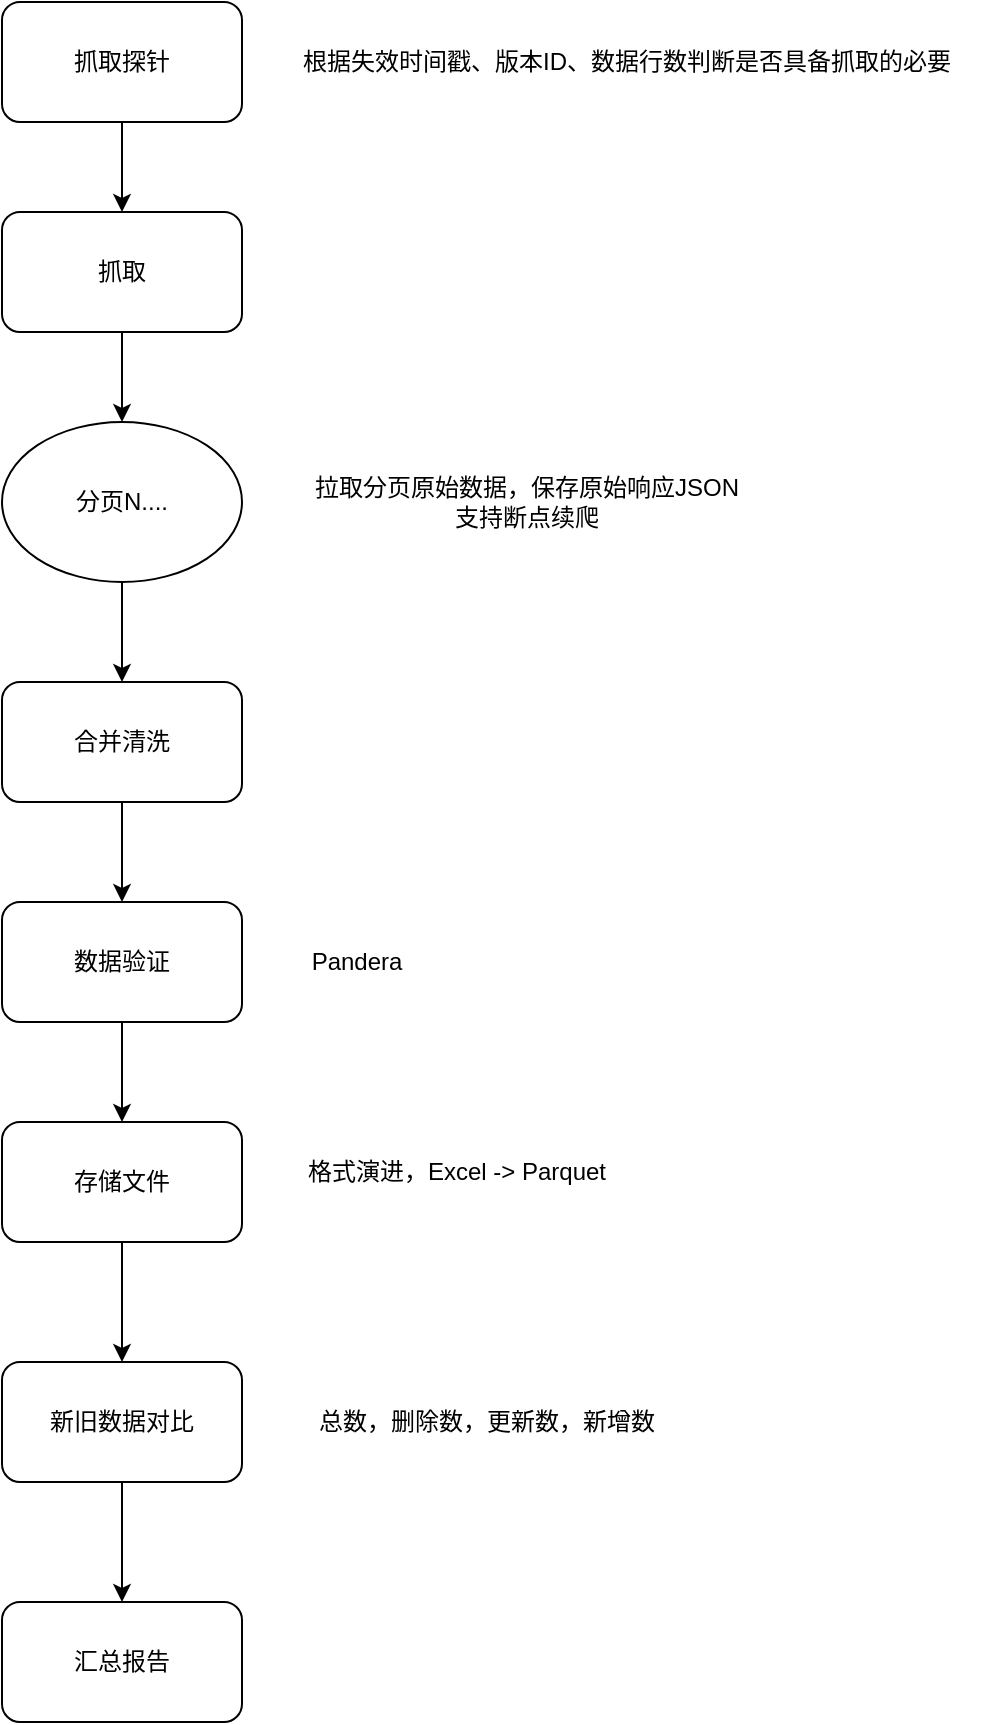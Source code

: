 <mxfile version="22.1.21" type="github">
  <diagram name="Page-1" id="Mn7Etox9gH9IRfaGNVI1">
    <mxGraphModel dx="1224" dy="1146" grid="1" gridSize="10" guides="1" tooltips="1" connect="1" arrows="1" fold="1" page="1" pageScale="1" pageWidth="850" pageHeight="1100" math="0" shadow="0">
      <root>
        <mxCell id="0" />
        <mxCell id="1" parent="0" />
        <mxCell id="nfQbqALKgaYt02U9sbsB-1" style="edgeStyle=orthogonalEdgeStyle;rounded=0;orthogonalLoop=1;jettySize=auto;html=1;" edge="1" parent="1" source="nfQbqALKgaYt02U9sbsB-2" target="nfQbqALKgaYt02U9sbsB-8">
          <mxGeometry relative="1" as="geometry" />
        </mxCell>
        <mxCell id="nfQbqALKgaYt02U9sbsB-2" value="抓取" style="rounded=1;whiteSpace=wrap;html=1;" vertex="1" parent="1">
          <mxGeometry x="1270" y="925" width="120" height="60" as="geometry" />
        </mxCell>
        <mxCell id="nfQbqALKgaYt02U9sbsB-3" style="edgeStyle=orthogonalEdgeStyle;rounded=0;orthogonalLoop=1;jettySize=auto;html=1;entryX=0.5;entryY=0;entryDx=0;entryDy=0;" edge="1" parent="1" source="nfQbqALKgaYt02U9sbsB-4" target="nfQbqALKgaYt02U9sbsB-2">
          <mxGeometry relative="1" as="geometry" />
        </mxCell>
        <mxCell id="nfQbqALKgaYt02U9sbsB-4" value="抓取探针" style="rounded=1;whiteSpace=wrap;html=1;" vertex="1" parent="1">
          <mxGeometry x="1270" y="820" width="120" height="60" as="geometry" />
        </mxCell>
        <mxCell id="nfQbqALKgaYt02U9sbsB-5" value="根据失效时间戳、版本ID、数据行数判断是否具备抓取的必要" style="text;html=1;strokeColor=none;fillColor=none;align=center;verticalAlign=middle;whiteSpace=wrap;rounded=0;" vertex="1" parent="1">
          <mxGeometry x="1405.46" y="835" width="354.54" height="30" as="geometry" />
        </mxCell>
        <mxCell id="nfQbqALKgaYt02U9sbsB-6" style="edgeStyle=orthogonalEdgeStyle;rounded=0;orthogonalLoop=1;jettySize=auto;html=1;strokeColor=none;curved=1;" edge="1" parent="1">
          <mxGeometry relative="1" as="geometry">
            <mxPoint x="1330" y="1030" as="targetPoint" />
            <mxPoint x="1410" y="1120" as="sourcePoint" />
            <Array as="points">
              <mxPoint x="1410" y="1030" />
            </Array>
          </mxGeometry>
        </mxCell>
        <mxCell id="nfQbqALKgaYt02U9sbsB-7" style="edgeStyle=orthogonalEdgeStyle;rounded=0;orthogonalLoop=1;jettySize=auto;html=1;" edge="1" parent="1" source="nfQbqALKgaYt02U9sbsB-8" target="nfQbqALKgaYt02U9sbsB-11">
          <mxGeometry relative="1" as="geometry" />
        </mxCell>
        <mxCell id="nfQbqALKgaYt02U9sbsB-8" value="分页N...." style="ellipse;whiteSpace=wrap;html=1;" vertex="1" parent="1">
          <mxGeometry x="1270" y="1030" width="120" height="80" as="geometry" />
        </mxCell>
        <mxCell id="nfQbqALKgaYt02U9sbsB-9" value="拉取分页原始数据，保存原始响应JSON&lt;br&gt;支持断点续爬" style="text;html=1;strokeColor=none;fillColor=none;align=center;verticalAlign=middle;whiteSpace=wrap;rounded=0;" vertex="1" parent="1">
          <mxGeometry x="1410" y="1055" width="244.54" height="30" as="geometry" />
        </mxCell>
        <mxCell id="nfQbqALKgaYt02U9sbsB-10" style="edgeStyle=orthogonalEdgeStyle;rounded=0;orthogonalLoop=1;jettySize=auto;html=1;entryX=0.5;entryY=0;entryDx=0;entryDy=0;" edge="1" parent="1" source="nfQbqALKgaYt02U9sbsB-11" target="nfQbqALKgaYt02U9sbsB-13">
          <mxGeometry relative="1" as="geometry" />
        </mxCell>
        <mxCell id="nfQbqALKgaYt02U9sbsB-11" value="合并清洗" style="rounded=1;whiteSpace=wrap;html=1;" vertex="1" parent="1">
          <mxGeometry x="1270" y="1160" width="120" height="60" as="geometry" />
        </mxCell>
        <mxCell id="nfQbqALKgaYt02U9sbsB-12" style="edgeStyle=orthogonalEdgeStyle;rounded=0;orthogonalLoop=1;jettySize=auto;html=1;" edge="1" parent="1" source="nfQbqALKgaYt02U9sbsB-13" target="nfQbqALKgaYt02U9sbsB-15">
          <mxGeometry relative="1" as="geometry" />
        </mxCell>
        <mxCell id="nfQbqALKgaYt02U9sbsB-13" value="数据验证" style="rounded=1;whiteSpace=wrap;html=1;" vertex="1" parent="1">
          <mxGeometry x="1270" y="1270" width="120" height="60" as="geometry" />
        </mxCell>
        <mxCell id="nfQbqALKgaYt02U9sbsB-14" style="edgeStyle=orthogonalEdgeStyle;rounded=0;orthogonalLoop=1;jettySize=auto;html=1;entryX=0.5;entryY=0;entryDx=0;entryDy=0;" edge="1" parent="1" source="nfQbqALKgaYt02U9sbsB-15" target="nfQbqALKgaYt02U9sbsB-17">
          <mxGeometry relative="1" as="geometry" />
        </mxCell>
        <mxCell id="nfQbqALKgaYt02U9sbsB-15" value="存储文件" style="rounded=1;whiteSpace=wrap;html=1;" vertex="1" parent="1">
          <mxGeometry x="1270" y="1380" width="120" height="60" as="geometry" />
        </mxCell>
        <mxCell id="nfQbqALKgaYt02U9sbsB-16" style="edgeStyle=orthogonalEdgeStyle;rounded=0;orthogonalLoop=1;jettySize=auto;html=1;" edge="1" parent="1" source="nfQbqALKgaYt02U9sbsB-17" target="nfQbqALKgaYt02U9sbsB-18">
          <mxGeometry relative="1" as="geometry" />
        </mxCell>
        <mxCell id="nfQbqALKgaYt02U9sbsB-17" value="新旧数据对比" style="rounded=1;whiteSpace=wrap;html=1;" vertex="1" parent="1">
          <mxGeometry x="1270" y="1500" width="120" height="60" as="geometry" />
        </mxCell>
        <mxCell id="nfQbqALKgaYt02U9sbsB-18" value="汇总报告" style="rounded=1;whiteSpace=wrap;html=1;" vertex="1" parent="1">
          <mxGeometry x="1270" y="1620" width="120" height="60" as="geometry" />
        </mxCell>
        <mxCell id="nfQbqALKgaYt02U9sbsB-19" value="Pandera" style="text;html=1;strokeColor=none;fillColor=none;align=center;verticalAlign=middle;whiteSpace=wrap;rounded=0;" vertex="1" parent="1">
          <mxGeometry x="1390" y="1285" width="114.54" height="30" as="geometry" />
        </mxCell>
        <mxCell id="nfQbqALKgaYt02U9sbsB-20" value="格式演进，Excel -&amp;gt; Parquet" style="text;html=1;strokeColor=none;fillColor=none;align=center;verticalAlign=middle;whiteSpace=wrap;rounded=0;" vertex="1" parent="1">
          <mxGeometry x="1405.46" y="1390" width="184.54" height="30" as="geometry" />
        </mxCell>
        <mxCell id="nfQbqALKgaYt02U9sbsB-21" value="总数，删除数，更新数，新增数" style="text;html=1;strokeColor=none;fillColor=none;align=center;verticalAlign=middle;whiteSpace=wrap;rounded=0;" vertex="1" parent="1">
          <mxGeometry x="1420" y="1515" width="184.54" height="30" as="geometry" />
        </mxCell>
      </root>
    </mxGraphModel>
  </diagram>
</mxfile>
